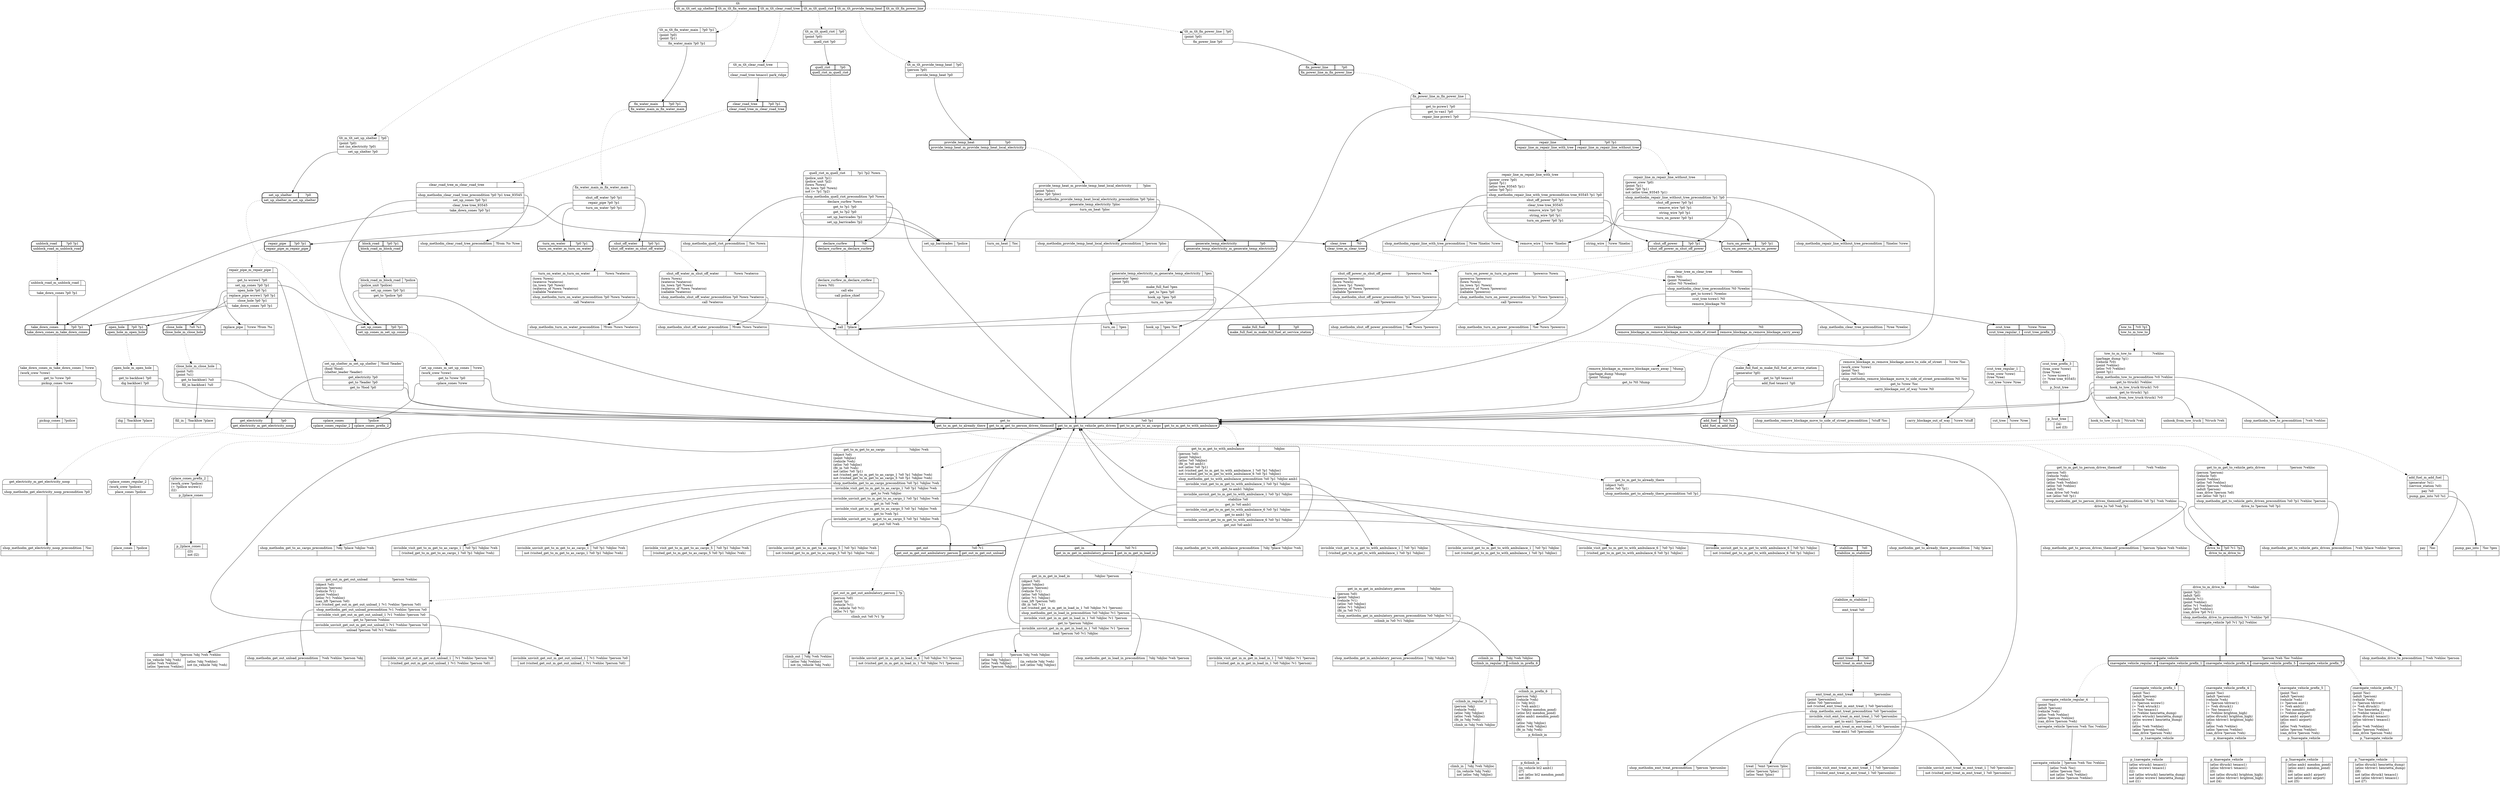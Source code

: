 // Generated by Hype
digraph "somedomain" {
  nodesep=1
  ranksep=1
  // Operators
  node [shape=record]
  "navegate_vehicle" [
    label="{{\N|?person ?veh ?loc ?vehloc}|{|(atloc ?veh ?loc)\l(atloc ?person ?loc)\lnot (atloc ?veh ?vehloc)\lnot (atloc ?person ?vehloc)\l}}"
  ]
  "climb_in" [
    label="{{\N|?obj ?veh ?objloc}|{|(in_vehicle ?obj ?veh)\lnot (atloc ?obj ?objloc)\l}}"
  ]
  "climb_out" [
    label="{{\N|?obj ?veh ?vehloc}|{|(atloc ?obj ?vehloc)\lnot (in_vehicle ?obj ?veh)\l}}"
  ]
  "load" [
    label="{{\N|?person ?obj ?veh ?objloc}|{(atloc ?obj ?objloc)\l(atloc ?veh ?objloc)\l(atloc ?person ?objloc)\l|(in_vehicle ?obj ?veh)\lnot (atloc ?obj ?objloc)\l}}"
  ]
  "unload" [
    label="{{\N|?person ?obj ?veh ?vehloc}|{(in_vehicle ?obj ?veh)\l(atloc ?veh ?vehloc)\l(atloc ?person ?vehloc)\l|(atloc ?obj ?vehloc)\lnot (in_vehicle ?obj ?veh)\l}}"
  ]
  "treat" [
    label="{{\N|?emt ?person ?ploc}|{(atloc ?person ?ploc)\l(atloc ?emt ?ploc)\l|}}"
  ]
  "call" [
    label="{{\N|?place}|{|}}"
  ]
  "remove_wire" [
    label="{{\N|?crew ?lineloc}|{|}}"
  ]
  "string_wire" [
    label="{{\N|?crew ?lineloc}|{|}}"
  ]
  "carry_blockage_out_of_way" [
    label="{{\N|?crew ?stuff}|{|}}"
  ]
  "cut_tree" [
    label="{{\N|?crew ?tree}|{|}}"
  ]
  "hook_up" [
    label="{{\N|?gen ?loc}|{|}}"
  ]
  "turn_on" [
    label="{{\N|?gen}|{|}}"
  ]
  "pay" [
    label="{{\N|?loc}|{|}}"
  ]
  "pump_gas_into" [
    label="{{\N|?loc ?gen}|{|}}"
  ]
  "turn_on_heat" [
    label="{{\N|?loc}|{|}}"
  ]
  "set_up_barricades" [
    label="{{\N|?police}|{|}}"
  ]
  "place_cones" [
    label="{{\N|?police}|{|}}"
  ]
  "pickup_cones" [
    label="{{\N|?police}|{|}}"
  ]
  "hook_to_tow_truck" [
    label="{{\N|?ttruck ?veh}|{|}}"
  ]
  "unhook_from_tow_truck" [
    label="{{\N|?ttruck ?veh}|{|}}"
  ]
  "dig" [
    label="{{\N|?backhoe ?place}|{|}}"
  ]
  "fill_in" [
    label="{{\N|?backhoe ?place}|{|}}"
  ]
  "replace_pipe" [
    label="{{\N|?crew ?from ?to}|{|}}"
  ]
  "p_1navegate_vehicle" [
    label="{{\N|}|{|(atloc wtruck1 texaco1)\l(atloc wcrew1 texaco1)\l(l2)\lnot (atloc wtruck1 henrietta_dump)\lnot (atloc wcrew1 henrietta_dump)\lnot (l1)\l}}"
  ]
  "p_2place_cones" [
    label="{{\N|}|{|(l3)\lnot (l2)\l}}"
  ]
  "p_3cut_tree" [
    label="{{\N|}|{|(l4)\lnot (l3)\l}}"
  ]
  "p_4navegate_vehicle" [
    label="{{\N|}|{|(atloc dtruck1 texaco1)\l(atloc tdriver1 texaco1)\l(l5)\lnot (atloc dtruck1 brighton_high)\lnot (atloc tdriver1 brighton_high)\lnot (l4)\l}}"
  ]
  "p_5navegate_vehicle" [
    label="{{\N|}|{|(atloc amb1 mendon_pond)\l(atloc emt1 mendon_pond)\l(l6)\lnot (atloc amb1 airport)\lnot (atloc emt1 airport)\lnot (l5)\l}}"
  ]
  "p_6climb_in" [
    label="{{\N|}|{|(in_vehicle ht2 amb1)\l(l7)\lnot (atloc ht2 mendon_pond)\lnot (l6)\l}}"
  ]
  "p_7navegate_vehicle" [
    label="{{\N|}|{|(atloc dtruck1 henrietta_dump)\l(atloc tdriver1 henrietta_dump)\l(l8)\lnot (atloc dtruck1 texaco1)\lnot (atloc tdriver1 texaco1)\lnot (l7)\l}}"
  ]
  "shop_methodm_clear_road_tree_precondition" [
    label="{{\N|?from ?to ?tree}|{|}}"
  ]
  "shop_methodm_quell_riot_precondition" [
    label="{{\N|?loc ?town}|{|}}"
  ]
  "shop_methodm_provide_temp_heat_local_electricity_precondition" [
    label="{{\N|?person ?ploc}|{|}}"
  ]
  "shop_methodm_get_electricity_noop_precondition" [
    label="{{\N|?loc}|{|}}"
  ]
  "shop_methodm_tow_to_precondition" [
    label="{{\N|?veh ?vehloc}|{|}}"
  ]
  "shop_methodm_clear_tree_precondition" [
    label="{{\N|?tree ?treeloc}|{|}}"
  ]
  "shop_methodm_remove_blockage_move_to_side_of_street_precondition" [
    label="{{\N|?stuff ?loc}|{|}}"
  ]
  "shop_methodm_repair_line_with_tree_precondition" [
    label="{{\N|?tree ?lineloc ?crew}|{|}}"
  ]
  "shop_methodm_repair_line_without_tree_precondition" [
    label="{{\N|?lineloc ?crew}|{|}}"
  ]
  "shop_methodm_shut_off_power_precondition" [
    label="{{\N|?loc ?town ?powerco}|{|}}"
  ]
  "shop_methodm_turn_on_power_precondition" [
    label="{{\N|?loc ?town ?powerco}|{|}}"
  ]
  "shop_methodm_shut_off_water_precondition" [
    label="{{\N|?from ?town ?waterco}|{|}}"
  ]
  "shop_methodm_turn_on_water_precondition" [
    label="{{\N|?from ?town ?waterco}|{|}}"
  ]
  "shop_methodm_emt_treat_precondition" [
    label="{{\N|?person ?personloc}|{|}}"
  ]
  "shop_methodm_get_to_already_there_precondition" [
    label="{{\N|?obj ?place}|{|}}"
  ]
  "shop_methodm_get_to_person_drives_themself_precondition" [
    label="{{\N|?person ?place ?veh ?vehloc}|{|}}"
  ]
  "shop_methodm_get_to_vehicle_gets_driven_precondition" [
    label="{{\N|?veh ?place ?vehloc ?person}|{|}}"
  ]
  "shop_methodm_get_to_as_cargo_precondition" [
    label="{{\N|?obj ?place ?objloc ?veh}|{|}}"
  ]
  "shop_methodm_get_to_with_ambulance_precondition" [
    label="{{\N|?obj ?place ?objloc ?veh}|{|}}"
  ]
  "shop_methodm_drive_to_precondition" [
    label="{{\N|?veh ?vehloc ?person}|{|}}"
  ]
  "shop_methodm_get_in_ambulatory_person_precondition" [
    label="{{\N|?obj ?objloc ?veh}|{|}}"
  ]
  "shop_methodm_get_in_load_in_precondition" [
    label="{{\N|?obj ?objloc ?veh ?person}|{|}}"
  ]
  "shop_methodm_get_out_unload_precondition" [
    label="{{\N|?veh ?vehloc ?person ?obj}|{|}}"
  ]
  "invisible_visit_get_to_m_get_to_as_cargo_1" [
    label="{{\N|?o0 ?p1 ?objloc ?veh}|{|(visited_get_to_m_get_to_as_cargo_1 ?o0 ?p1 ?objloc ?veh)\l}}"
  ]
  "invisible_unvisit_get_to_m_get_to_as_cargo_1" [
    label="{{\N|?o0 ?p1 ?objloc ?veh}|{|not (visited_get_to_m_get_to_as_cargo_1 ?o0 ?p1 ?objloc ?veh)\l}}"
  ]
  "invisible_visit_get_in_m_get_in_load_in_1" [
    label="{{\N|?o0 ?objloc ?v1 ?person}|{|(visited_get_in_m_get_in_load_in_1 ?o0 ?objloc ?v1 ?person)\l}}"
  ]
  "invisible_unvisit_get_in_m_get_in_load_in_1" [
    label="{{\N|?o0 ?objloc ?v1 ?person}|{|not (visited_get_in_m_get_in_load_in_1 ?o0 ?objloc ?v1 ?person)\l}}"
  ]
  "invisible_visit_get_to_m_get_to_as_cargo_5" [
    label="{{\N|?o0 ?p1 ?objloc ?veh}|{|(visited_get_to_m_get_to_as_cargo_5 ?o0 ?p1 ?objloc ?veh)\l}}"
  ]
  "invisible_unvisit_get_to_m_get_to_as_cargo_5" [
    label="{{\N|?o0 ?p1 ?objloc ?veh}|{|not (visited_get_to_m_get_to_as_cargo_5 ?o0 ?p1 ?objloc ?veh)\l}}"
  ]
  "invisible_visit_get_out_m_get_out_unload_1" [
    label="{{\N|?v1 ?vehloc ?person ?o0}|{|(visited_get_out_m_get_out_unload_1 ?v1 ?vehloc ?person ?o0)\l}}"
  ]
  "invisible_unvisit_get_out_m_get_out_unload_1" [
    label="{{\N|?v1 ?vehloc ?person ?o0}|{|not (visited_get_out_m_get_out_unload_1 ?v1 ?vehloc ?person ?o0)\l}}"
  ]
  "invisible_visit_get_to_m_get_to_with_ambulance_1" [
    label="{{\N|?o0 ?p1 ?objloc}|{|(visited_get_to_m_get_to_with_ambulance_1 ?o0 ?p1 ?objloc)\l}}"
  ]
  "invisible_unvisit_get_to_m_get_to_with_ambulance_1" [
    label="{{\N|?o0 ?p1 ?objloc}|{|not (visited_get_to_m_get_to_with_ambulance_1 ?o0 ?p1 ?objloc)\l}}"
  ]
  "invisible_visit_emt_treat_m_emt_treat_1" [
    label="{{\N|?o0 ?personloc}|{|(visited_emt_treat_m_emt_treat_1 ?o0 ?personloc)\l}}"
  ]
  "invisible_unvisit_emt_treat_m_emt_treat_1" [
    label="{{\N|?o0 ?personloc}|{|not (visited_emt_treat_m_emt_treat_1 ?o0 ?personloc)\l}}"
  ]
  "invisible_visit_get_to_m_get_to_with_ambulance_6" [
    label="{{\N|?o0 ?p1 ?objloc}|{|(visited_get_to_m_get_to_with_ambulance_6 ?o0 ?p1 ?objloc)\l}}"
  ]
  "invisible_unvisit_get_to_m_get_to_with_ambulance_6" [
    label="{{\N|?o0 ?p1 ?objloc}|{|not (visited_get_to_m_get_to_with_ambulance_6 ?o0 ?p1 ?objloc)\l}}"
  ]
  // Methods
  node [shape=Mrecord]
  "tlt" [
    style=bold
    label="{{\N|}|{<0>tlt_m_tlt_set_up_shelter|<1>tlt_m_tlt_fix_water_main|<2>tlt_m_tlt_clear_road_tree|<3>tlt_m_tlt_quell_riot|<4>tlt_m_tlt_provide_temp_heat|<5>tlt_m_tlt_fix_power_line}}"
  ]
  "tlt_m_tlt_set_up_shelter" [
    label="{{\N|?p0}|(point ?p0)\lnot (no_electricity ?p0)\l|<0>set_up_shelter ?p0}"
  ]
  "tlt":0 -> "tlt_m_tlt_set_up_shelter" [style=dotted]
  "tlt_m_tlt_set_up_shelter":0 -> "set_up_shelter"
  "tlt_m_tlt_fix_water_main" [
    label="{{\N|?p0 ?p1}|(point ?p0)\l(point ?p1)\l|<0>fix_water_main ?p0 ?p1}"
  ]
  "tlt":1 -> "tlt_m_tlt_fix_water_main" [style=dotted]
  "tlt_m_tlt_fix_water_main":0 -> "fix_water_main"
  "tlt_m_tlt_clear_road_tree" [
    label="{{\N|}||<0>clear_road_tree texaco1 park_ridge}"
  ]
  "tlt":2 -> "tlt_m_tlt_clear_road_tree" [style=dotted]
  "tlt_m_tlt_clear_road_tree":0 -> "clear_road_tree"
  "tlt_m_tlt_quell_riot" [
    label="{{\N|?p0}|(point ?p0)\l|<0>quell_riot ?p0}"
  ]
  "tlt":3 -> "tlt_m_tlt_quell_riot" [style=dotted]
  "tlt_m_tlt_quell_riot":0 -> "quell_riot"
  "tlt_m_tlt_provide_temp_heat" [
    label="{{\N|?p0}|(person ?p0)\l|<0>provide_temp_heat ?p0}"
  ]
  "tlt":4 -> "tlt_m_tlt_provide_temp_heat" [style=dotted]
  "tlt_m_tlt_provide_temp_heat":0 -> "provide_temp_heat"
  "tlt_m_tlt_fix_power_line" [
    label="{{\N|?p0}|(point ?p0)\l|<0>fix_power_line ?p0}"
  ]
  "tlt":5 -> "tlt_m_tlt_fix_power_line" [style=dotted]
  "tlt_m_tlt_fix_power_line":0 -> "fix_power_line"
  "set_up_shelter" [
    style=bold
    label="{{\N|?p0}|{<0>set_up_shelter_m_set_up_shelter}}"
  ]
  "set_up_shelter_m_set_up_shelter" [
    label="{{\N|?food ?leader}|(food ?food)\l(shelter_leader ?leader)\l|<0>get_electricity ?p0|<1>get_to ?leader ?p0|<2>get_to ?food ?p0}"
  ]
  "set_up_shelter":0 -> "set_up_shelter_m_set_up_shelter" [style=dotted]
  "set_up_shelter_m_set_up_shelter":0 -> "get_electricity"
  "set_up_shelter_m_set_up_shelter":1 -> "get_to"
  "set_up_shelter_m_set_up_shelter":2 -> "get_to"
  "fix_water_main" [
    style=bold
    label="{{\N|?p0 ?p1}|{<0>fix_water_main_m_fix_water_main}}"
  ]
  "fix_water_main_m_fix_water_main" [
    label="{{\N|}||<0>shut_off_water ?p0 ?p1|<1>repair_pipe ?p0 ?p1|<2>turn_on_water ?p0 ?p1}"
  ]
  "fix_water_main":0 -> "fix_water_main_m_fix_water_main" [style=dotted]
  "fix_water_main_m_fix_water_main":0 -> "shut_off_water"
  "fix_water_main_m_fix_water_main":1 -> "repair_pipe"
  "fix_water_main_m_fix_water_main":2 -> "turn_on_water"
  "clear_road_tree" [
    style=bold
    label="{{\N|?p0 ?p1}|{<0>clear_road_tree_m_clear_road_tree}}"
  ]
  "clear_road_tree_m_clear_road_tree" [
    label="{{\N|}||<0>shop_methodm_clear_road_tree_precondition ?p0 ?p1 tree_93545|<1>set_up_cones ?p0 ?p1|<2>clear_tree tree_93545|<3>take_down_cones ?p0 ?p1}"
  ]
  "clear_road_tree":0 -> "clear_road_tree_m_clear_road_tree" [style=dotted]
  "clear_road_tree_m_clear_road_tree":0 -> "shop_methodm_clear_road_tree_precondition"
  "clear_road_tree_m_clear_road_tree":1 -> "set_up_cones"
  "clear_road_tree_m_clear_road_tree":2 -> "clear_tree"
  "clear_road_tree_m_clear_road_tree":3 -> "take_down_cones"
  "quell_riot" [
    style=bold
    label="{{\N|?p0}|{<0>quell_riot_m_quell_riot}}"
  ]
  "quell_riot_m_quell_riot" [
    label="{{\N|?p1 ?p2 ?town}|(police_unit ?p1)\l(police_unit ?p2)\l(town ?town)\l(in_town ?p0 ?town)\lnot (= ?p1 ?p2)\l|<0>shop_methodm_quell_riot_precondition ?p0 ?town|<1>declare_curfew ?town|<2>get_to ?p1 ?p0|<3>get_to ?p2 ?p0|<4>set_up_barricades ?p1|<5>set_up_barricades ?p2}"
  ]
  "quell_riot":0 -> "quell_riot_m_quell_riot" [style=dotted]
  "quell_riot_m_quell_riot":0 -> "shop_methodm_quell_riot_precondition"
  "quell_riot_m_quell_riot":1 -> "declare_curfew"
  "quell_riot_m_quell_riot":2 -> "get_to"
  "quell_riot_m_quell_riot":3 -> "get_to"
  "quell_riot_m_quell_riot":4 -> "set_up_barricades"
  "quell_riot_m_quell_riot":5 -> "set_up_barricades"
  "provide_temp_heat" [
    style=bold
    label="{{\N|?p0}|{<0>provide_temp_heat_m_provide_temp_heat_local_electricity}}"
  ]
  "provide_temp_heat_m_provide_temp_heat_local_electricity" [
    label="{{\N|?ploc}|(point ?ploc)\l(atloc ?p0 ?ploc)\l|<0>shop_methodm_provide_temp_heat_local_electricity_precondition ?p0 ?ploc|<1>generate_temp_electricity ?ploc|<2>turn_on_heat ?ploc}"
  ]
  "provide_temp_heat":0 -> "provide_temp_heat_m_provide_temp_heat_local_electricity" [style=dotted]
  "provide_temp_heat_m_provide_temp_heat_local_electricity":0 -> "shop_methodm_provide_temp_heat_local_electricity_precondition"
  "provide_temp_heat_m_provide_temp_heat_local_electricity":1 -> "generate_temp_electricity"
  "provide_temp_heat_m_provide_temp_heat_local_electricity":2 -> "turn_on_heat"
  "fix_power_line" [
    style=bold
    label="{{\N|?p0}|{<0>fix_power_line_m_fix_power_line}}"
  ]
  "fix_power_line_m_fix_power_line" [
    label="{{\N|}||<0>get_to pcrew1 ?p0|<1>get_to van1 ?p0|<2>repair_line pcrew1 ?p0}"
  ]
  "fix_power_line":0 -> "fix_power_line_m_fix_power_line" [style=dotted]
  "fix_power_line_m_fix_power_line":0 -> "get_to"
  "fix_power_line_m_fix_power_line":1 -> "get_to"
  "fix_power_line_m_fix_power_line":2 -> "repair_line"
  "turn_on_power" [
    style=bold
    label="{{\N|?p0 ?p1}|{<0>turn_on_power_m_turn_on_power}}"
  ]
  "turn_on_power_m_turn_on_power" [
    label="{{\N|?powerco ?town}|(powerco ?powerco)\l(town ?town)\l(in_town ?p1 ?town)\l(powerco_of ?town ?powerco)\l(callable ?powerco)\l|<0>shop_methodm_turn_on_power_precondition ?p1 ?town ?powerco|<1>call ?powerco}"
  ]
  "turn_on_power":0 -> "turn_on_power_m_turn_on_power" [style=dotted]
  "turn_on_power_m_turn_on_power":0 -> "shop_methodm_turn_on_power_precondition"
  "turn_on_power_m_turn_on_power":1 -> "call"
  "clear_tree" [
    style=bold
    label="{{\N|?t0}|{<0>clear_tree_m_clear_tree}}"
  ]
  "clear_tree_m_clear_tree" [
    label="{{\N|?treeloc}|(tree ?t0)\l(point ?treeloc)\l(atloc ?t0 ?treeloc)\l|<0>shop_methodm_clear_tree_precondition ?t0 ?treeloc|<1>get_to tcrew1 ?treeloc|<2>ccut_tree tcrew1 ?t0|<3>remove_blockage ?t0}"
  ]
  "clear_tree":0 -> "clear_tree_m_clear_tree" [style=dotted]
  "clear_tree_m_clear_tree":0 -> "shop_methodm_clear_tree_precondition"
  "clear_tree_m_clear_tree":1 -> "get_to"
  "clear_tree_m_clear_tree":2 -> "ccut_tree"
  "clear_tree_m_clear_tree":3 -> "remove_blockage"
  "close_hole" [
    style=bold
    label="{{\N|?u0 ?u1}|{<0>close_hole_m_close_hole}}"
  ]
  "close_hole_m_close_hole" [
    label="{{\N|}|(point ?u0)\l(point ?u1)\l|<0>get_to backhoe1 ?u0|<1>fill_in backhoe1 ?u0}"
  ]
  "close_hole":0 -> "close_hole_m_close_hole" [style=dotted]
  "close_hole_m_close_hole":0 -> "get_to"
  "close_hole_m_close_hole":1 -> "fill_in"
  "set_up_cones" [
    style=bold
    label="{{\N|?p0 ?p1}|{<0>set_up_cones_m_set_up_cones}}"
  ]
  "set_up_cones_m_set_up_cones" [
    label="{{\N|?crew}|(work_crew ?crew)\l|<0>get_to ?crew ?p0|<1>cplace_cones ?crew}"
  ]
  "set_up_cones":0 -> "set_up_cones_m_set_up_cones" [style=dotted]
  "set_up_cones_m_set_up_cones":0 -> "get_to"
  "set_up_cones_m_set_up_cones":1 -> "cplace_cones"
  "get_in" [
    style=bold
    label="{{\N|?o0 ?v1}|{<0>get_in_m_get_in_ambulatory_person|<1>get_in_m_get_in_load_in}}"
  ]
  "get_in_m_get_in_ambulatory_person" [
    label="{{\N|?objloc}|(person ?o0)\l(point ?objloc)\l(vehicle ?v1)\l(atloc ?o0 ?objloc)\l(atloc ?v1 ?objloc)\l(fit_in ?o0 ?v1)\l|<0>shop_methodm_get_in_ambulatory_person_precondition ?o0 ?objloc ?v1|<1>cclimb_in ?o0 ?v1 ?objloc}"
  ]
  "get_in":0 -> "get_in_m_get_in_ambulatory_person" [style=dotted]
  "get_in_m_get_in_ambulatory_person":0 -> "shop_methodm_get_in_ambulatory_person_precondition"
  "get_in_m_get_in_ambulatory_person":1 -> "cclimb_in"
  "get_in_m_get_in_load_in" [
    label="{{\N|?objloc ?person}|(object ?o0)\l(point ?objloc)\l(person ?person)\l(vehicle ?v1)\l(atloc ?o0 ?objloc)\l(atloc ?v1 ?objloc)\l(can_lift ?person ?o0)\l(fit_in ?o0 ?v1)\lnot (visited_get_in_m_get_in_load_in_1 ?o0 ?objloc ?v1 ?person)\l|<0>shop_methodm_get_in_load_in_precondition ?o0 ?objloc ?v1 ?person|<1>invisible_visit_get_in_m_get_in_load_in_1 ?o0 ?objloc ?v1 ?person|<2>get_to ?person ?objloc|<3>invisible_unvisit_get_in_m_get_in_load_in_1 ?o0 ?objloc ?v1 ?person|<4>load ?person ?o0 ?v1 ?objloc}"
  ]
  "get_in":1 -> "get_in_m_get_in_load_in" [style=dotted]
  "get_in_m_get_in_load_in":0 -> "shop_methodm_get_in_load_in_precondition"
  "get_in_m_get_in_load_in":1 -> "invisible_visit_get_in_m_get_in_load_in_1"
  "get_in_m_get_in_load_in":2 -> "get_to"
  "get_in_m_get_in_load_in":3 -> "invisible_unvisit_get_in_m_get_in_load_in_1"
  "get_in_m_get_in_load_in":4 -> "load"
  "get_to" [
    style=bold
    label="{{\N|?o0 ?p1}|{<0>get_to_m_get_to_already_there|<1>get_to_m_get_to_person_drives_themself|<2>get_to_m_get_to_vehicle_gets_driven|<3>get_to_m_get_to_as_cargo|<4>get_to_m_get_to_with_ambulance}}"
  ]
  "get_to_m_get_to_already_there" [
    label="{{\N|}|(object ?o0)\l(atloc ?o0 ?p1)\l|<0>shop_methodm_get_to_already_there_precondition ?o0 ?p1}"
  ]
  "get_to":0 -> "get_to_m_get_to_already_there" [style=dotted]
  "get_to_m_get_to_already_there":0 -> "shop_methodm_get_to_already_there_precondition"
  "get_to_m_get_to_person_drives_themself" [
    label="{{\N|?veh ?vehloc}|(person ?o0)\l(vehicle ?veh)\l(point ?vehloc)\l(atloc ?veh ?vehloc)\l(atloc ?o0 ?vehloc)\l(adult ?o0)\l(can_drive ?o0 ?veh)\lnot (atloc ?o0 ?p1)\l|<0>shop_methodm_get_to_person_drives_themself_precondition ?o0 ?p1 ?veh ?vehloc|<1>drive_to ?o0 ?veh ?p1}"
  ]
  "get_to":1 -> "get_to_m_get_to_person_drives_themself" [style=dotted]
  "get_to_m_get_to_person_drives_themself":0 -> "shop_methodm_get_to_person_drives_themself_precondition"
  "get_to_m_get_to_person_drives_themself":1 -> "drive_to"
  "get_to_m_get_to_vehicle_gets_driven" [
    label="{{\N|?person ?vehloc}|(person ?person)\l(vehicle ?o0)\l(point ?vehloc)\l(atloc ?o0 ?vehloc)\l(atloc ?person ?vehloc)\l(adult ?person)\l(can_drive ?person ?o0)\lnot (atloc ?o0 ?p1)\l|<0>shop_methodm_get_to_vehicle_gets_driven_precondition ?o0 ?p1 ?vehloc ?person|<1>drive_to ?person ?o0 ?p1}"
  ]
  "get_to":2 -> "get_to_m_get_to_vehicle_gets_driven" [style=dotted]
  "get_to_m_get_to_vehicle_gets_driven":0 -> "shop_methodm_get_to_vehicle_gets_driven_precondition"
  "get_to_m_get_to_vehicle_gets_driven":1 -> "drive_to"
  "get_to_m_get_to_as_cargo" [
    label="{{\N|?objloc ?veh}|(object ?o0)\l(point ?objloc)\l(vehicle ?veh)\l(atloc ?o0 ?objloc)\l(fit_in ?o0 ?veh)\lnot (atloc ?o0 ?p1)\lnot (visited_get_to_m_get_to_as_cargo_1 ?o0 ?p1 ?objloc ?veh)\lnot (visited_get_to_m_get_to_as_cargo_5 ?o0 ?p1 ?objloc ?veh)\l|<0>shop_methodm_get_to_as_cargo_precondition ?o0 ?p1 ?objloc ?veh|<1>invisible_visit_get_to_m_get_to_as_cargo_1 ?o0 ?p1 ?objloc ?veh|<2>get_to ?veh ?objloc|<3>invisible_unvisit_get_to_m_get_to_as_cargo_1 ?o0 ?p1 ?objloc ?veh|<4>get_in ?o0 ?veh|<5>invisible_visit_get_to_m_get_to_as_cargo_5 ?o0 ?p1 ?objloc ?veh|<6>get_to ?veh ?p1|<7>invisible_unvisit_get_to_m_get_to_as_cargo_5 ?o0 ?p1 ?objloc ?veh|<8>get_out ?o0 ?veh}"
  ]
  "get_to":3 -> "get_to_m_get_to_as_cargo" [style=dotted]
  "get_to_m_get_to_as_cargo":0 -> "shop_methodm_get_to_as_cargo_precondition"
  "get_to_m_get_to_as_cargo":1 -> "invisible_visit_get_to_m_get_to_as_cargo_1"
  "get_to_m_get_to_as_cargo":2 -> "get_to"
  "get_to_m_get_to_as_cargo":3 -> "invisible_unvisit_get_to_m_get_to_as_cargo_1"
  "get_to_m_get_to_as_cargo":4 -> "get_in"
  "get_to_m_get_to_as_cargo":5 -> "invisible_visit_get_to_m_get_to_as_cargo_5"
  "get_to_m_get_to_as_cargo":6 -> "get_to"
  "get_to_m_get_to_as_cargo":7 -> "invisible_unvisit_get_to_m_get_to_as_cargo_5"
  "get_to_m_get_to_as_cargo":8 -> "get_out"
  "get_to_m_get_to_with_ambulance" [
    label="{{\N|?objloc}|(person ?o0)\l(point ?objloc)\l(atloc ?o0 ?objloc)\l(fit_in ?o0 amb1)\lnot (atloc ?o0 ?p1)\lnot (visited_get_to_m_get_to_with_ambulance_1 ?o0 ?p1 ?objloc)\lnot (visited_get_to_m_get_to_with_ambulance_6 ?o0 ?p1 ?objloc)\l|<0>shop_methodm_get_to_with_ambulance_precondition ?o0 ?p1 ?objloc amb1|<1>invisible_visit_get_to_m_get_to_with_ambulance_1 ?o0 ?p1 ?objloc|<2>get_to amb1 ?objloc|<3>invisible_unvisit_get_to_m_get_to_with_ambulance_1 ?o0 ?p1 ?objloc|<4>stabilize ?o0|<5>get_in ?o0 amb1|<6>invisible_visit_get_to_m_get_to_with_ambulance_6 ?o0 ?p1 ?objloc|<7>get_to amb1 ?p1|<8>invisible_unvisit_get_to_m_get_to_with_ambulance_6 ?o0 ?p1 ?objloc|<9>get_out ?o0 amb1}"
  ]
  "get_to":4 -> "get_to_m_get_to_with_ambulance" [style=dotted]
  "get_to_m_get_to_with_ambulance":0 -> "shop_methodm_get_to_with_ambulance_precondition"
  "get_to_m_get_to_with_ambulance":1 -> "invisible_visit_get_to_m_get_to_with_ambulance_1"
  "get_to_m_get_to_with_ambulance":2 -> "get_to"
  "get_to_m_get_to_with_ambulance":3 -> "invisible_unvisit_get_to_m_get_to_with_ambulance_1"
  "get_to_m_get_to_with_ambulance":4 -> "stabilize"
  "get_to_m_get_to_with_ambulance":5 -> "get_in"
  "get_to_m_get_to_with_ambulance":6 -> "invisible_visit_get_to_m_get_to_with_ambulance_6"
  "get_to_m_get_to_with_ambulance":7 -> "get_to"
  "get_to_m_get_to_with_ambulance":8 -> "invisible_unvisit_get_to_m_get_to_with_ambulance_6"
  "get_to_m_get_to_with_ambulance":9 -> "get_out"
  "remove_blockage" [
    style=bold
    label="{{\N|?t0}|{<0>remove_blockage_m_remove_blockage_move_to_side_of_street|<1>remove_blockage_m_remove_blockage_carry_away}}"
  ]
  "remove_blockage_m_remove_blockage_move_to_side_of_street" [
    label="{{\N|?crew ?loc}|(work_crew ?crew)\l(point ?loc)\l(atloc ?t0 ?loc)\l|<0>shop_methodm_remove_blockage_move_to_side_of_street_precondition ?t0 ?loc|<1>get_to ?crew ?loc|<2>carry_blockage_out_of_way ?crew ?t0}"
  ]
  "remove_blockage":0 -> "remove_blockage_m_remove_blockage_move_to_side_of_street" [style=dotted]
  "remove_blockage_m_remove_blockage_move_to_side_of_street":0 -> "shop_methodm_remove_blockage_move_to_side_of_street_precondition"
  "remove_blockage_m_remove_blockage_move_to_side_of_street":1 -> "get_to"
  "remove_blockage_m_remove_blockage_move_to_side_of_street":2 -> "carry_blockage_out_of_way"
  "remove_blockage_m_remove_blockage_carry_away" [
    label="{{\N|?dump}|(garbage_dump ?dump)\l(point ?dump)\l|<0>get_to ?t0 ?dump}"
  ]
  "remove_blockage":1 -> "remove_blockage_m_remove_blockage_carry_away" [style=dotted]
  "remove_blockage_m_remove_blockage_carry_away":0 -> "get_to"
  "block_road" [
    style=bold
    label="{{\N|?p0 ?p1}|{<0>block_road_m_block_road}}"
  ]
  "block_road_m_block_road" [
    label="{{\N|?police}|(police_unit ?police)\l|<0>set_up_cones ?p0 ?p1|<1>get_to ?police ?p0}"
  ]
  "block_road":0 -> "block_road_m_block_road" [style=dotted]
  "block_road_m_block_road":0 -> "set_up_cones"
  "block_road_m_block_road":1 -> "get_to"
  "take_down_cones" [
    style=bold
    label="{{\N|?p0 ?p1}|{<0>take_down_cones_m_take_down_cones}}"
  ]
  "take_down_cones_m_take_down_cones" [
    label="{{\N|?crew}|(work_crew ?crew)\l|<0>get_to ?crew ?p0|<1>pickup_cones ?crew}"
  ]
  "take_down_cones":0 -> "take_down_cones_m_take_down_cones" [style=dotted]
  "take_down_cones_m_take_down_cones":0 -> "get_to"
  "take_down_cones_m_take_down_cones":1 -> "pickup_cones"
  "shut_off_power" [
    style=bold
    label="{{\N|?p0 ?p1}|{<0>shut_off_power_m_shut_off_power}}"
  ]
  "shut_off_power_m_shut_off_power" [
    label="{{\N|?powerco ?town}|(powerco ?powerco)\l(town ?town)\l(in_town ?p1 ?town)\l(powerco_of ?town ?powerco)\l(callable ?powerco)\l|<0>shop_methodm_shut_off_power_precondition ?p1 ?town ?powerco|<1>call ?powerco}"
  ]
  "shut_off_power":0 -> "shut_off_power_m_shut_off_power" [style=dotted]
  "shut_off_power_m_shut_off_power":0 -> "shop_methodm_shut_off_power_precondition"
  "shut_off_power_m_shut_off_power":1 -> "call"
  "open_hole" [
    style=bold
    label="{{\N|?p0 ?p1}|{<0>open_hole_m_open_hole}}"
  ]
  "open_hole_m_open_hole" [
    label="{{\N|}||<0>get_to backhoe1 ?p0|<1>dig backhoe1 ?p0}"
  ]
  "open_hole":0 -> "open_hole_m_open_hole" [style=dotted]
  "open_hole_m_open_hole":0 -> "get_to"
  "open_hole_m_open_hole":1 -> "dig"
  "declare_curfew" [
    style=bold
    label="{{\N|?t0}|{<0>declare_curfew_m_declare_curfew}}"
  ]
  "declare_curfew_m_declare_curfew" [
    label="{{\N|}|(town ?t0)\l|<0>call ebs|<1>call police_chief}"
  ]
  "declare_curfew":0 -> "declare_curfew_m_declare_curfew" [style=dotted]
  "declare_curfew_m_declare_curfew":0 -> "call"
  "declare_curfew_m_declare_curfew":1 -> "call"
  "turn_on_water" [
    style=bold
    label="{{\N|?p0 ?p1}|{<0>turn_on_water_m_turn_on_water}}"
  ]
  "turn_on_water_m_turn_on_water" [
    label="{{\N|?town ?waterco}|(town ?town)\l(waterco ?waterco)\l(in_town ?p0 ?town)\l(waterco_of ?town ?waterco)\l(callable ?waterco)\l|<0>shop_methodm_turn_on_water_precondition ?p0 ?town ?waterco|<1>call ?waterco}"
  ]
  "turn_on_water":0 -> "turn_on_water_m_turn_on_water" [style=dotted]
  "turn_on_water_m_turn_on_water":0 -> "shop_methodm_turn_on_water_precondition"
  "turn_on_water_m_turn_on_water":1 -> "call"
  "shut_off_water" [
    style=bold
    label="{{\N|?p0 ?p1}|{<0>shut_off_water_m_shut_off_water}}"
  ]
  "shut_off_water_m_shut_off_water" [
    label="{{\N|?town ?waterco}|(town ?town)\l(waterco ?waterco)\l(in_town ?p0 ?town)\l(waterco_of ?town ?waterco)\l(callable ?waterco)\l|<0>shop_methodm_shut_off_water_precondition ?p0 ?town ?waterco|<1>call ?waterco}"
  ]
  "shut_off_water":0 -> "shut_off_water_m_shut_off_water" [style=dotted]
  "shut_off_water_m_shut_off_water":0 -> "shop_methodm_shut_off_water_precondition"
  "shut_off_water_m_shut_off_water":1 -> "call"
  "drive_to" [
    style=bold
    label="{{\N|?p0 ?v1 ?p2}|{<0>drive_to_m_drive_to}}"
  ]
  "drive_to_m_drive_to" [
    label="{{\N|?vehloc}|(point ?p2)\l(adult ?p0)\l(vehicle ?v1)\l(point ?vehloc)\l(atloc ?v1 ?vehloc)\l(atloc ?p0 ?vehloc)\l(can_drive ?p0 ?v1)\l|<0>shop_methodm_drive_to_precondition ?v1 ?vehloc ?p0|<1>cnavegate_vehicle ?p0 ?v1 ?p2 ?vehloc}"
  ]
  "drive_to":0 -> "drive_to_m_drive_to" [style=dotted]
  "drive_to_m_drive_to":0 -> "shop_methodm_drive_to_precondition"
  "drive_to_m_drive_to":1 -> "cnavegate_vehicle"
  "stabilize" [
    style=bold
    label="{{\N|?o0}|{<0>stabilize_m_stabilize}}"
  ]
  "stabilize_m_stabilize" [
    label="{{\N|}||<0>emt_treat ?o0}"
  ]
  "stabilize":0 -> "stabilize_m_stabilize" [style=dotted]
  "stabilize_m_stabilize":0 -> "emt_treat"
  "unblock_road" [
    style=bold
    label="{{\N|?p0 ?p1}|{<0>unblock_road_m_unblock_road}}"
  ]
  "unblock_road_m_unblock_road" [
    label="{{\N|}||<0>take_down_cones ?p0 ?p1}"
  ]
  "unblock_road":0 -> "unblock_road_m_unblock_road" [style=dotted]
  "unblock_road_m_unblock_road":0 -> "take_down_cones"
  "tow_to" [
    style=bold
    label="{{\N|?v0 ?g1}|{<0>tow_to_m_tow_to}}"
  ]
  "tow_to_m_tow_to" [
    label="{{\N|?vehloc}|(garbage_dump ?g1)\l(vehicle ?v0)\l(point ?vehloc)\l(atloc ?v0 ?vehloc)\l(point ?g1)\l|<0>shop_methodm_tow_to_precondition ?v0 ?vehloc|<1>get_to ttruck1 ?vehloc|<2>hook_to_tow_truck ttruck1 ?v0|<3>get_to ttruck1 ?g1|<4>unhook_from_tow_truck ttruck1 ?v0}"
  ]
  "tow_to":0 -> "tow_to_m_tow_to" [style=dotted]
  "tow_to_m_tow_to":0 -> "shop_methodm_tow_to_precondition"
  "tow_to_m_tow_to":1 -> "get_to"
  "tow_to_m_tow_to":2 -> "hook_to_tow_truck"
  "tow_to_m_tow_to":3 -> "get_to"
  "tow_to_m_tow_to":4 -> "unhook_from_tow_truck"
  "repair_line" [
    style=bold
    label="{{\N|?p0 ?p1}|{<0>repair_line_m_repair_line_with_tree|<1>repair_line_m_repair_line_without_tree}}"
  ]
  "repair_line_m_repair_line_with_tree" [
    label="{{\N|}|(power_crew ?p0)\l(point ?p1)\l(atloc tree_93545 ?p1)\l(atloc ?p0 ?p1)\l|<0>shop_methodm_repair_line_with_tree_precondition tree_93545 ?p1 ?p0|<1>shut_off_power ?p0 ?p1|<2>clear_tree tree_93545|<3>remove_wire ?p0 ?p1|<4>string_wire ?p0 ?p1|<5>turn_on_power ?p0 ?p1}"
  ]
  "repair_line":0 -> "repair_line_m_repair_line_with_tree" [style=dotted]
  "repair_line_m_repair_line_with_tree":0 -> "shop_methodm_repair_line_with_tree_precondition"
  "repair_line_m_repair_line_with_tree":1 -> "shut_off_power"
  "repair_line_m_repair_line_with_tree":2 -> "clear_tree"
  "repair_line_m_repair_line_with_tree":3 -> "remove_wire"
  "repair_line_m_repair_line_with_tree":4 -> "string_wire"
  "repair_line_m_repair_line_with_tree":5 -> "turn_on_power"
  "repair_line_m_repair_line_without_tree" [
    label="{{\N|}|(power_crew ?p0)\l(point ?p1)\l(atloc ?p0 ?p1)\lnot (atloc tree_93545 ?p1)\l|<0>shop_methodm_repair_line_without_tree_precondition ?p1 ?p0|<1>shut_off_power ?p0 ?p1|<2>remove_wire ?p0 ?p1|<3>string_wire ?p0 ?p1|<4>turn_on_power ?p0 ?p1}"
  ]
  "repair_line":1 -> "repair_line_m_repair_line_without_tree" [style=dotted]
  "repair_line_m_repair_line_without_tree":0 -> "shop_methodm_repair_line_without_tree_precondition"
  "repair_line_m_repair_line_without_tree":1 -> "shut_off_power"
  "repair_line_m_repair_line_without_tree":2 -> "remove_wire"
  "repair_line_m_repair_line_without_tree":3 -> "string_wire"
  "repair_line_m_repair_line_without_tree":4 -> "turn_on_power"
  "add_fuel" [
    style=bold
    label="{{\N|?s0 ?o1}|{<0>add_fuel_m_add_fuel}}"
  ]
  "add_fuel_m_add_fuel" [
    label="{{\N|}|(generator ?o1)\l(service_station ?s0)\l|<0>pay ?s0|<1>pump_gas_into ?s0 ?o1}"
  ]
  "add_fuel":0 -> "add_fuel_m_add_fuel" [style=dotted]
  "add_fuel_m_add_fuel":0 -> "pay"
  "add_fuel_m_add_fuel":1 -> "pump_gas_into"
  "get_out" [
    style=bold
    label="{{\N|?o0 ?v1}|{<0>get_out_m_get_out_ambulatory_person|<1>get_out_m_get_out_unload}}"
  ]
  "get_out_m_get_out_ambulatory_person" [
    label="{{\N|?p}|(person ?o0)\l(point ?p)\l(vehicle ?v1)\l(in_vehicle ?o0 ?v1)\l(atloc ?v1 ?p)\l|<0>climb_out ?o0 ?v1 ?p}"
  ]
  "get_out":0 -> "get_out_m_get_out_ambulatory_person" [style=dotted]
  "get_out_m_get_out_ambulatory_person":0 -> "climb_out"
  "get_out_m_get_out_unload" [
    label="{{\N|?person ?vehloc}|(object ?o0)\l(person ?person)\l(vehicle ?v1)\l(point ?vehloc)\l(atloc ?v1 ?vehloc)\l(can_lift ?person ?o0)\lnot (visited_get_out_m_get_out_unload_1 ?v1 ?vehloc ?person ?o0)\l|<0>shop_methodm_get_out_unload_precondition ?v1 ?vehloc ?person ?o0|<1>invisible_visit_get_out_m_get_out_unload_1 ?v1 ?vehloc ?person ?o0|<2>get_to ?person ?vehloc|<3>invisible_unvisit_get_out_m_get_out_unload_1 ?v1 ?vehloc ?person ?o0|<4>unload ?person ?o0 ?v1 ?vehloc}"
  ]
  "get_out":1 -> "get_out_m_get_out_unload" [style=dotted]
  "get_out_m_get_out_unload":0 -> "shop_methodm_get_out_unload_precondition"
  "get_out_m_get_out_unload":1 -> "invisible_visit_get_out_m_get_out_unload_1"
  "get_out_m_get_out_unload":2 -> "get_to"
  "get_out_m_get_out_unload":3 -> "invisible_unvisit_get_out_m_get_out_unload_1"
  "get_out_m_get_out_unload":4 -> "unload"
  "repair_pipe" [
    style=bold
    label="{{\N|?p0 ?p1}|{<0>repair_pipe_m_repair_pipe}}"
  ]
  "repair_pipe_m_repair_pipe" [
    label="{{\N|}||<0>get_to wcrew1 ?p0|<1>set_up_cones ?p0 ?p1|<2>open_hole ?p0 ?p1|<3>replace_pipe wcrew1 ?p0 ?p1|<4>close_hole ?p0 ?p1|<5>take_down_cones ?p0 ?p1}"
  ]
  "repair_pipe":0 -> "repair_pipe_m_repair_pipe" [style=dotted]
  "repair_pipe_m_repair_pipe":0 -> "get_to"
  "repair_pipe_m_repair_pipe":1 -> "set_up_cones"
  "repair_pipe_m_repair_pipe":2 -> "open_hole"
  "repair_pipe_m_repair_pipe":3 -> "replace_pipe"
  "repair_pipe_m_repair_pipe":4 -> "close_hole"
  "repair_pipe_m_repair_pipe":5 -> "take_down_cones"
  "get_electricity" [
    style=bold
    label="{{\N|?p0}|{<0>get_electricity_m_get_electricity_noop}}"
  ]
  "get_electricity_m_get_electricity_noop" [
    label="{{\N|}||<0>shop_methodm_get_electricity_noop_precondition ?p0}"
  ]
  "get_electricity":0 -> "get_electricity_m_get_electricity_noop" [style=dotted]
  "get_electricity_m_get_electricity_noop":0 -> "shop_methodm_get_electricity_noop_precondition"
  "generate_temp_electricity" [
    style=bold
    label="{{\N|?p0}|{<0>generate_temp_electricity_m_generate_temp_electricity}}"
  ]
  "generate_temp_electricity_m_generate_temp_electricity" [
    label="{{\N|?gen}|(generator ?gen)\l(point ?p0)\l|<0>make_full_fuel ?gen|<1>get_to ?gen ?p0|<2>hook_up ?gen ?p0|<3>turn_on ?gen}"
  ]
  "generate_temp_electricity":0 -> "generate_temp_electricity_m_generate_temp_electricity" [style=dotted]
  "generate_temp_electricity_m_generate_temp_electricity":0 -> "make_full_fuel"
  "generate_temp_electricity_m_generate_temp_electricity":1 -> "get_to"
  "generate_temp_electricity_m_generate_temp_electricity":2 -> "hook_up"
  "generate_temp_electricity_m_generate_temp_electricity":3 -> "turn_on"
  "emt_treat" [
    style=bold
    label="{{\N|?o0}|{<0>emt_treat_m_emt_treat}}"
  ]
  "emt_treat_m_emt_treat" [
    label="{{\N|?personloc}|(point ?personloc)\l(atloc ?o0 ?personloc)\lnot (visited_emt_treat_m_emt_treat_1 ?o0 ?personloc)\l|<0>shop_methodm_emt_treat_precondition ?o0 ?personloc|<1>invisible_visit_emt_treat_m_emt_treat_1 ?o0 ?personloc|<2>get_to emt1 ?personloc|<3>invisible_unvisit_emt_treat_m_emt_treat_1 ?o0 ?personloc|<4>treat emt1 ?o0 ?personloc}"
  ]
  "emt_treat":0 -> "emt_treat_m_emt_treat" [style=dotted]
  "emt_treat_m_emt_treat":0 -> "shop_methodm_emt_treat_precondition"
  "emt_treat_m_emt_treat":1 -> "invisible_visit_emt_treat_m_emt_treat_1"
  "emt_treat_m_emt_treat":2 -> "get_to"
  "emt_treat_m_emt_treat":3 -> "invisible_unvisit_emt_treat_m_emt_treat_1"
  "emt_treat_m_emt_treat":4 -> "treat"
  "make_full_fuel" [
    style=bold
    label="{{\N|?g0}|{<0>make_full_fuel_m_make_full_fuel_at_service_station}}"
  ]
  "make_full_fuel_m_make_full_fuel_at_service_station" [
    label="{{\N|}|(generator ?g0)\l|<0>get_to ?g0 texaco1|<1>add_fuel texaco1 ?g0}"
  ]
  "make_full_fuel":0 -> "make_full_fuel_m_make_full_fuel_at_service_station" [style=dotted]
  "make_full_fuel_m_make_full_fuel_at_service_station":0 -> "get_to"
  "make_full_fuel_m_make_full_fuel_at_service_station":1 -> "add_fuel"
  "cnavegate_vehicle" [
    style=bold
    label="{{\N|?person ?veh ?loc ?vehloc}|{<0>cnavegate_vehicle_regular_4|<1>cnavegate_vehicle_prefix_1|<2>cnavegate_vehicle_prefix_4|<3>cnavegate_vehicle_prefix_5|<4>cnavegate_vehicle_prefix_7}}"
  ]
  "cnavegate_vehicle_regular_4" [
    label="{{\N|}|(point ?loc)\l(adult ?person)\l(vehicle ?veh)\l(atloc ?veh ?vehloc)\l(atloc ?person ?vehloc)\l(can_drive ?person ?veh)\l|<0>navegate_vehicle ?person ?veh ?loc ?vehloc}"
  ]
  "cnavegate_vehicle":0 -> "cnavegate_vehicle_regular_4" [style=dotted]
  "cnavegate_vehicle_regular_4":0 -> "navegate_vehicle"
  "cnavegate_vehicle_prefix_1" [
    label="{{\N|}|(point ?loc)\l(adult ?person)\l(vehicle ?veh)\l(= ?person wcrew1)\l(= ?veh wtruck1)\l(= ?loc texaco1)\l(= ?vehloc henrietta_dump)\l(atloc wtruck1 henrietta_dump)\l(atloc wcrew1 henrietta_dump)\l(l1)\l(atloc ?veh ?vehloc)\l(atloc ?person ?vehloc)\l(can_drive ?person ?veh)\l|<0>p_1navegate_vehicle}"
  ]
  "cnavegate_vehicle":1 -> "cnavegate_vehicle_prefix_1" [style=dotted]
  "cnavegate_vehicle_prefix_1":0 -> "p_1navegate_vehicle"
  "cnavegate_vehicle_prefix_4" [
    label="{{\N|}|(point ?loc)\l(adult ?person)\l(vehicle ?veh)\l(= ?person tdriver1)\l(= ?veh dtruck1)\l(= ?loc texaco1)\l(= ?vehloc brighton_high)\l(atloc dtruck1 brighton_high)\l(atloc tdriver1 brighton_high)\l(l4)\l(atloc ?veh ?vehloc)\l(atloc ?person ?vehloc)\l(can_drive ?person ?veh)\l|<0>p_4navegate_vehicle}"
  ]
  "cnavegate_vehicle":2 -> "cnavegate_vehicle_prefix_4" [style=dotted]
  "cnavegate_vehicle_prefix_4":0 -> "p_4navegate_vehicle"
  "cnavegate_vehicle_prefix_5" [
    label="{{\N|}|(point ?loc)\l(adult ?person)\l(vehicle ?veh)\l(= ?person emt1)\l(= ?veh amb1)\l(= ?loc mendon_pond)\l(= ?vehloc airport)\l(atloc amb1 airport)\l(atloc emt1 airport)\l(l5)\l(atloc ?veh ?vehloc)\l(atloc ?person ?vehloc)\l(can_drive ?person ?veh)\l|<0>p_5navegate_vehicle}"
  ]
  "cnavegate_vehicle":3 -> "cnavegate_vehicle_prefix_5" [style=dotted]
  "cnavegate_vehicle_prefix_5":0 -> "p_5navegate_vehicle"
  "cnavegate_vehicle_prefix_7" [
    label="{{\N|}|(point ?loc)\l(adult ?person)\l(vehicle ?veh)\l(= ?person tdriver1)\l(= ?veh dtruck1)\l(= ?loc henrietta_dump)\l(= ?vehloc texaco1)\l(atloc dtruck1 texaco1)\l(atloc tdriver1 texaco1)\l(l7)\l(atloc ?veh ?vehloc)\l(atloc ?person ?vehloc)\l(can_drive ?person ?veh)\l|<0>p_7navegate_vehicle}"
  ]
  "cnavegate_vehicle":4 -> "cnavegate_vehicle_prefix_7" [style=dotted]
  "cnavegate_vehicle_prefix_7":0 -> "p_7navegate_vehicle"
  "cclimb_in" [
    style=bold
    label="{{\N|?obj ?veh ?objloc}|{<0>cclimb_in_regular_3|<1>cclimb_in_prefix_6}}"
  ]
  "cclimb_in_regular_3" [
    label="{{\N|}|(person ?obj)\l(vehicle ?veh)\l(atloc ?obj ?objloc)\l(atloc ?veh ?objloc)\l(fit_in ?obj ?veh)\l|<0>climb_in ?obj ?veh ?objloc}"
  ]
  "cclimb_in":0 -> "cclimb_in_regular_3" [style=dotted]
  "cclimb_in_regular_3":0 -> "climb_in"
  "cclimb_in_prefix_6" [
    label="{{\N|}|(person ?obj)\l(vehicle ?veh)\l(= ?obj ht2)\l(= ?veh amb1)\l(= ?objloc mendon_pond)\l(atloc ht2 mendon_pond)\l(atloc amb1 mendon_pond)\l(l6)\l(atloc ?obj ?objloc)\l(atloc ?veh ?objloc)\l(fit_in ?obj ?veh)\l|<0>p_6climb_in}"
  ]
  "cclimb_in":1 -> "cclimb_in_prefix_6" [style=dotted]
  "cclimb_in_prefix_6":0 -> "p_6climb_in"
  "cplace_cones" [
    style=bold
    label="{{\N|?police}|{<0>cplace_cones_regular_2|<1>cplace_cones_prefix_2}}"
  ]
  "cplace_cones_regular_2" [
    label="{{\N|}|(work_crew ?police)\l|<0>place_cones ?police}"
  ]
  "cplace_cones":0 -> "cplace_cones_regular_2" [style=dotted]
  "cplace_cones_regular_2":0 -> "place_cones"
  "cplace_cones_prefix_2" [
    label="{{\N|}|(work_crew ?police)\l(= ?police wcrew1)\l(l2)\l|<0>p_2place_cones}"
  ]
  "cplace_cones":1 -> "cplace_cones_prefix_2" [style=dotted]
  "cplace_cones_prefix_2":0 -> "p_2place_cones"
  "ccut_tree" [
    style=bold
    label="{{\N|?crew ?tree}|{<0>ccut_tree_regular_1|<1>ccut_tree_prefix_3}}"
  ]
  "ccut_tree_regular_1" [
    label="{{\N|}|(tree_crew ?crew)\l(tree ?tree)\l|<0>cut_tree ?crew ?tree}"
  ]
  "ccut_tree":0 -> "ccut_tree_regular_1" [style=dotted]
  "ccut_tree_regular_1":0 -> "cut_tree"
  "ccut_tree_prefix_3" [
    label="{{\N|}|(tree_crew ?crew)\l(tree ?tree)\l(= ?crew tcrew1)\l(= ?tree tree_93545)\l(l3)\l|<0>p_3cut_tree}"
  ]
  "ccut_tree":1 -> "ccut_tree_prefix_3" [style=dotted]
  "ccut_tree_prefix_3":0 -> "p_3cut_tree"
}